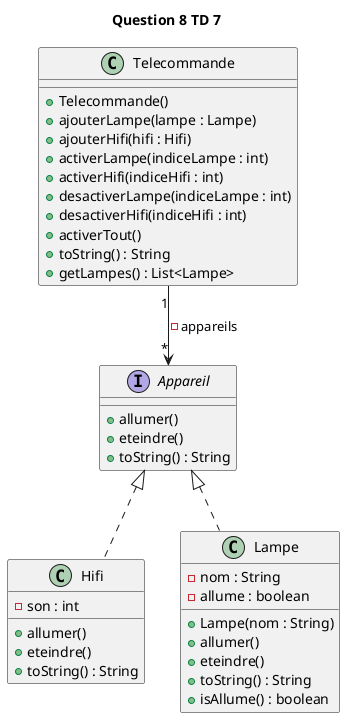 @startuml
title Question 8 TD 7

interface Appareil {
  + allumer()
  + eteindre()
  + toString() : String
}
class Hifi implements Appareil{
    - son : int
    + allumer()
    + eteindre()
    + toString() : String
}

class Lampe implements Appareil{
    - nom : String
    - allume : boolean
    + Lampe(nom : String)
    + allumer()
    + eteindre()
    + toString() : String
    + isAllume() : boolean
}

class Telecommande {
    + Telecommande()
    + ajouterLampe(lampe : Lampe)
    + ajouterHifi(hifi : Hifi)
    + activerLampe(indiceLampe : int)
    + activerHifi(indiceHifi : int)
    + desactiverLampe(indiceLampe : int)
    + desactiverHifi(indiceHifi : int)
    + activerTout()
    + toString() : String
    + getLampes() : List<Lampe>
}

Telecommande "1" --> "*" Appareil : - appareils

@enduml